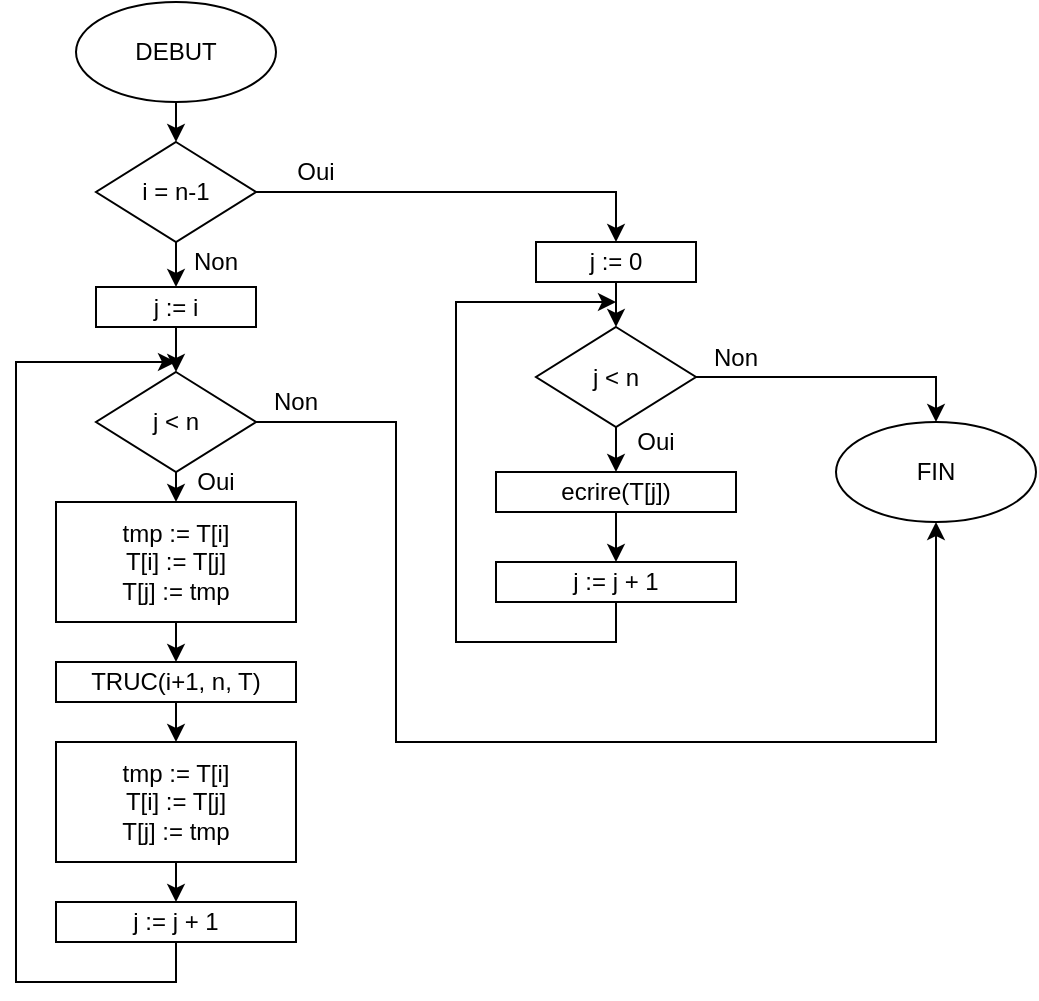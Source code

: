 <mxfile version="10.5.9" type="device"><diagram id="fYYGO6VdR63UHHt0SrDT" name="Page-1"><mxGraphModel dx="895" dy="493" grid="1" gridSize="10" guides="1" tooltips="1" connect="1" arrows="1" fold="1" page="1" pageScale="1" pageWidth="827" pageHeight="1169" math="0" shadow="0"><root><mxCell id="0"/><mxCell id="1" parent="0"/><mxCell id="xKICHfO40neueRL4pTp7-15" style="edgeStyle=orthogonalEdgeStyle;rounded=0;orthogonalLoop=1;jettySize=auto;html=1;exitX=0.5;exitY=1;exitDx=0;exitDy=0;entryX=0.5;entryY=0;entryDx=0;entryDy=0;" edge="1" parent="1" source="xKICHfO40neueRL4pTp7-1" target="xKICHfO40neueRL4pTp7-3"><mxGeometry relative="1" as="geometry"/></mxCell><mxCell id="xKICHfO40neueRL4pTp7-1" value="&lt;div&gt;j := i&lt;br&gt;&lt;/div&gt;" style="rounded=0;whiteSpace=wrap;html=1;" vertex="1" parent="1"><mxGeometry x="320" y="172.5" width="80" height="20" as="geometry"/></mxCell><mxCell id="xKICHfO40neueRL4pTp7-12" style="edgeStyle=orthogonalEdgeStyle;rounded=0;orthogonalLoop=1;jettySize=auto;html=1;exitX=0.5;exitY=1;exitDx=0;exitDy=0;entryX=0.5;entryY=0;entryDx=0;entryDy=0;" edge="1" parent="1" source="xKICHfO40neueRL4pTp7-2" target="xKICHfO40neueRL4pTp7-4"><mxGeometry relative="1" as="geometry"/></mxCell><mxCell id="xKICHfO40neueRL4pTp7-2" value="DEBUT" style="ellipse;whiteSpace=wrap;html=1;" vertex="1" parent="1"><mxGeometry x="310" y="30" width="100" height="50" as="geometry"/></mxCell><mxCell id="xKICHfO40neueRL4pTp7-16" style="edgeStyle=orthogonalEdgeStyle;rounded=0;orthogonalLoop=1;jettySize=auto;html=1;exitX=0.5;exitY=1;exitDx=0;exitDy=0;entryX=0.5;entryY=0;entryDx=0;entryDy=0;" edge="1" parent="1" source="xKICHfO40neueRL4pTp7-3" target="xKICHfO40neueRL4pTp7-5"><mxGeometry relative="1" as="geometry"/></mxCell><mxCell id="xKICHfO40neueRL4pTp7-39" style="edgeStyle=orthogonalEdgeStyle;rounded=0;orthogonalLoop=1;jettySize=auto;html=1;exitX=1;exitY=0.5;exitDx=0;exitDy=0;entryX=0.5;entryY=1;entryDx=0;entryDy=0;" edge="1" parent="1" source="xKICHfO40neueRL4pTp7-3" target="xKICHfO40neueRL4pTp7-33"><mxGeometry relative="1" as="geometry"><Array as="points"><mxPoint x="470" y="240"/><mxPoint x="470" y="400"/><mxPoint x="740" y="400"/></Array></mxGeometry></mxCell><mxCell id="xKICHfO40neueRL4pTp7-3" value="j &amp;lt; n" style="rhombus;whiteSpace=wrap;html=1;" vertex="1" parent="1"><mxGeometry x="320" y="215" width="80" height="50" as="geometry"/></mxCell><mxCell id="xKICHfO40neueRL4pTp7-14" style="edgeStyle=orthogonalEdgeStyle;rounded=0;orthogonalLoop=1;jettySize=auto;html=1;exitX=0.5;exitY=1;exitDx=0;exitDy=0;entryX=0.5;entryY=0;entryDx=0;entryDy=0;" edge="1" parent="1" source="xKICHfO40neueRL4pTp7-4" target="xKICHfO40neueRL4pTp7-1"><mxGeometry relative="1" as="geometry"/></mxCell><mxCell id="xKICHfO40neueRL4pTp7-27" style="edgeStyle=orthogonalEdgeStyle;rounded=0;orthogonalLoop=1;jettySize=auto;html=1;exitX=1;exitY=0.5;exitDx=0;exitDy=0;entryX=0.5;entryY=0;entryDx=0;entryDy=0;" edge="1" parent="1" source="xKICHfO40neueRL4pTp7-4" target="xKICHfO40neueRL4pTp7-21"><mxGeometry relative="1" as="geometry"/></mxCell><mxCell id="xKICHfO40neueRL4pTp7-4" value="i = n-1" style="rhombus;whiteSpace=wrap;html=1;" vertex="1" parent="1"><mxGeometry x="320" y="100" width="80" height="50" as="geometry"/></mxCell><mxCell id="xKICHfO40neueRL4pTp7-17" style="edgeStyle=orthogonalEdgeStyle;rounded=0;orthogonalLoop=1;jettySize=auto;html=1;exitX=0.5;exitY=1;exitDx=0;exitDy=0;entryX=0.5;entryY=0;entryDx=0;entryDy=0;" edge="1" parent="1" source="xKICHfO40neueRL4pTp7-5" target="xKICHfO40neueRL4pTp7-6"><mxGeometry relative="1" as="geometry"/></mxCell><mxCell id="xKICHfO40neueRL4pTp7-5" value="&lt;div&gt;tmp := T[i]&lt;/div&gt;&lt;div&gt;T[i] := T[j]&lt;/div&gt;&lt;div&gt;T[j] := tmp&lt;br&gt;&lt;/div&gt;" style="rounded=0;whiteSpace=wrap;html=1;" vertex="1" parent="1"><mxGeometry x="300" y="280" width="120" height="60" as="geometry"/></mxCell><mxCell id="xKICHfO40neueRL4pTp7-18" style="edgeStyle=orthogonalEdgeStyle;rounded=0;orthogonalLoop=1;jettySize=auto;html=1;exitX=0.5;exitY=1;exitDx=0;exitDy=0;entryX=0.5;entryY=0;entryDx=0;entryDy=0;" edge="1" parent="1" source="xKICHfO40neueRL4pTp7-6" target="xKICHfO40neueRL4pTp7-7"><mxGeometry relative="1" as="geometry"/></mxCell><mxCell id="xKICHfO40neueRL4pTp7-6" value="TRUC(i+1, n, T)" style="rounded=0;whiteSpace=wrap;html=1;" vertex="1" parent="1"><mxGeometry x="300" y="360" width="120" height="20" as="geometry"/></mxCell><mxCell id="xKICHfO40neueRL4pTp7-19" style="edgeStyle=orthogonalEdgeStyle;rounded=0;orthogonalLoop=1;jettySize=auto;html=1;exitX=0.5;exitY=1;exitDx=0;exitDy=0;entryX=0.5;entryY=0;entryDx=0;entryDy=0;" edge="1" parent="1" source="xKICHfO40neueRL4pTp7-7" target="xKICHfO40neueRL4pTp7-8"><mxGeometry relative="1" as="geometry"/></mxCell><mxCell id="xKICHfO40neueRL4pTp7-7" value="&lt;div&gt;tmp := T[i]&lt;/div&gt;&lt;div&gt;T[i] := T[j]&lt;/div&gt;&lt;div&gt;T[j] := tmp&lt;br&gt;&lt;/div&gt;" style="rounded=0;whiteSpace=wrap;html=1;" vertex="1" parent="1"><mxGeometry x="300" y="400" width="120" height="60" as="geometry"/></mxCell><mxCell id="xKICHfO40neueRL4pTp7-20" style="edgeStyle=orthogonalEdgeStyle;rounded=0;orthogonalLoop=1;jettySize=auto;html=1;exitX=0.5;exitY=1;exitDx=0;exitDy=0;" edge="1" parent="1" source="xKICHfO40neueRL4pTp7-8"><mxGeometry relative="1" as="geometry"><mxPoint x="360" y="210" as="targetPoint"/><Array as="points"><mxPoint x="360" y="520"/><mxPoint x="280" y="520"/><mxPoint x="280" y="210"/><mxPoint x="340" y="210"/></Array></mxGeometry></mxCell><mxCell id="xKICHfO40neueRL4pTp7-8" value="j := j + 1" style="rounded=0;whiteSpace=wrap;html=1;" vertex="1" parent="1"><mxGeometry x="300" y="480" width="120" height="20" as="geometry"/></mxCell><mxCell id="xKICHfO40neueRL4pTp7-29" style="edgeStyle=orthogonalEdgeStyle;rounded=0;orthogonalLoop=1;jettySize=auto;html=1;exitX=0.5;exitY=1;exitDx=0;exitDy=0;entryX=0.5;entryY=0;entryDx=0;entryDy=0;" edge="1" parent="1" source="xKICHfO40neueRL4pTp7-21" target="xKICHfO40neueRL4pTp7-23"><mxGeometry relative="1" as="geometry"/></mxCell><mxCell id="xKICHfO40neueRL4pTp7-21" value="j := 0" style="rounded=0;whiteSpace=wrap;html=1;" vertex="1" parent="1"><mxGeometry x="540" y="150" width="80" height="20" as="geometry"/></mxCell><mxCell id="xKICHfO40neueRL4pTp7-30" style="edgeStyle=orthogonalEdgeStyle;rounded=0;orthogonalLoop=1;jettySize=auto;html=1;exitX=0.5;exitY=1;exitDx=0;exitDy=0;entryX=0.5;entryY=0;entryDx=0;entryDy=0;" edge="1" parent="1" source="xKICHfO40neueRL4pTp7-23" target="xKICHfO40neueRL4pTp7-26"><mxGeometry relative="1" as="geometry"/></mxCell><mxCell id="xKICHfO40neueRL4pTp7-34" style="edgeStyle=orthogonalEdgeStyle;rounded=0;orthogonalLoop=1;jettySize=auto;html=1;exitX=1;exitY=0.5;exitDx=0;exitDy=0;entryX=0.5;entryY=0;entryDx=0;entryDy=0;" edge="1" parent="1" source="xKICHfO40neueRL4pTp7-23" target="xKICHfO40neueRL4pTp7-33"><mxGeometry relative="1" as="geometry"/></mxCell><mxCell id="xKICHfO40neueRL4pTp7-23" value="j &amp;lt; n" style="rhombus;whiteSpace=wrap;html=1;" vertex="1" parent="1"><mxGeometry x="540" y="192.5" width="80" height="50" as="geometry"/></mxCell><mxCell id="xKICHfO40neueRL4pTp7-32" style="edgeStyle=orthogonalEdgeStyle;rounded=0;orthogonalLoop=1;jettySize=auto;html=1;exitX=0.5;exitY=1;exitDx=0;exitDy=0;" edge="1" parent="1" source="xKICHfO40neueRL4pTp7-24"><mxGeometry relative="1" as="geometry"><mxPoint x="580" y="180" as="targetPoint"/><Array as="points"><mxPoint x="580" y="350"/><mxPoint x="500" y="350"/><mxPoint x="500" y="180"/></Array></mxGeometry></mxCell><mxCell id="xKICHfO40neueRL4pTp7-24" value="j := j + 1" style="rounded=0;whiteSpace=wrap;html=1;" vertex="1" parent="1"><mxGeometry x="520" y="310" width="120" height="20" as="geometry"/></mxCell><mxCell id="xKICHfO40neueRL4pTp7-31" style="edgeStyle=orthogonalEdgeStyle;rounded=0;orthogonalLoop=1;jettySize=auto;html=1;exitX=0.5;exitY=1;exitDx=0;exitDy=0;entryX=0.5;entryY=0;entryDx=0;entryDy=0;" edge="1" parent="1" source="xKICHfO40neueRL4pTp7-26" target="xKICHfO40neueRL4pTp7-24"><mxGeometry relative="1" as="geometry"/></mxCell><mxCell id="xKICHfO40neueRL4pTp7-26" value="ecrire(T[j])" style="rounded=0;whiteSpace=wrap;html=1;" vertex="1" parent="1"><mxGeometry x="520" y="265" width="120" height="20" as="geometry"/></mxCell><mxCell id="xKICHfO40neueRL4pTp7-33" value="FIN" style="ellipse;whiteSpace=wrap;html=1;" vertex="1" parent="1"><mxGeometry x="690" y="240" width="100" height="50" as="geometry"/></mxCell><mxCell id="xKICHfO40neueRL4pTp7-35" value="Oui" style="text;html=1;strokeColor=none;fillColor=none;align=center;verticalAlign=middle;whiteSpace=wrap;rounded=0;" vertex="1" parent="1"><mxGeometry x="410" y="105" width="40" height="20" as="geometry"/></mxCell><mxCell id="xKICHfO40neueRL4pTp7-36" value="Non" style="text;html=1;strokeColor=none;fillColor=none;align=center;verticalAlign=middle;whiteSpace=wrap;rounded=0;" vertex="1" parent="1"><mxGeometry x="620" y="197.5" width="40" height="20" as="geometry"/></mxCell><mxCell id="xKICHfO40neueRL4pTp7-37" value="Oui" style="text;html=1;strokeColor=none;fillColor=none;align=center;verticalAlign=middle;whiteSpace=wrap;rounded=0;" vertex="1" parent="1"><mxGeometry x="580" y="240" width="40" height="20" as="geometry"/></mxCell><mxCell id="xKICHfO40neueRL4pTp7-38" value="Non" style="text;html=1;strokeColor=none;fillColor=none;align=center;verticalAlign=middle;whiteSpace=wrap;rounded=0;" vertex="1" parent="1"><mxGeometry x="360" y="150" width="40" height="20" as="geometry"/></mxCell><mxCell id="xKICHfO40neueRL4pTp7-40" value="Non" style="text;html=1;strokeColor=none;fillColor=none;align=center;verticalAlign=middle;whiteSpace=wrap;rounded=0;" vertex="1" parent="1"><mxGeometry x="400" y="220" width="40" height="20" as="geometry"/></mxCell><mxCell id="xKICHfO40neueRL4pTp7-41" value="Oui" style="text;html=1;strokeColor=none;fillColor=none;align=center;verticalAlign=middle;whiteSpace=wrap;rounded=0;" vertex="1" parent="1"><mxGeometry x="360" y="260" width="40" height="20" as="geometry"/></mxCell></root></mxGraphModel></diagram></mxfile>